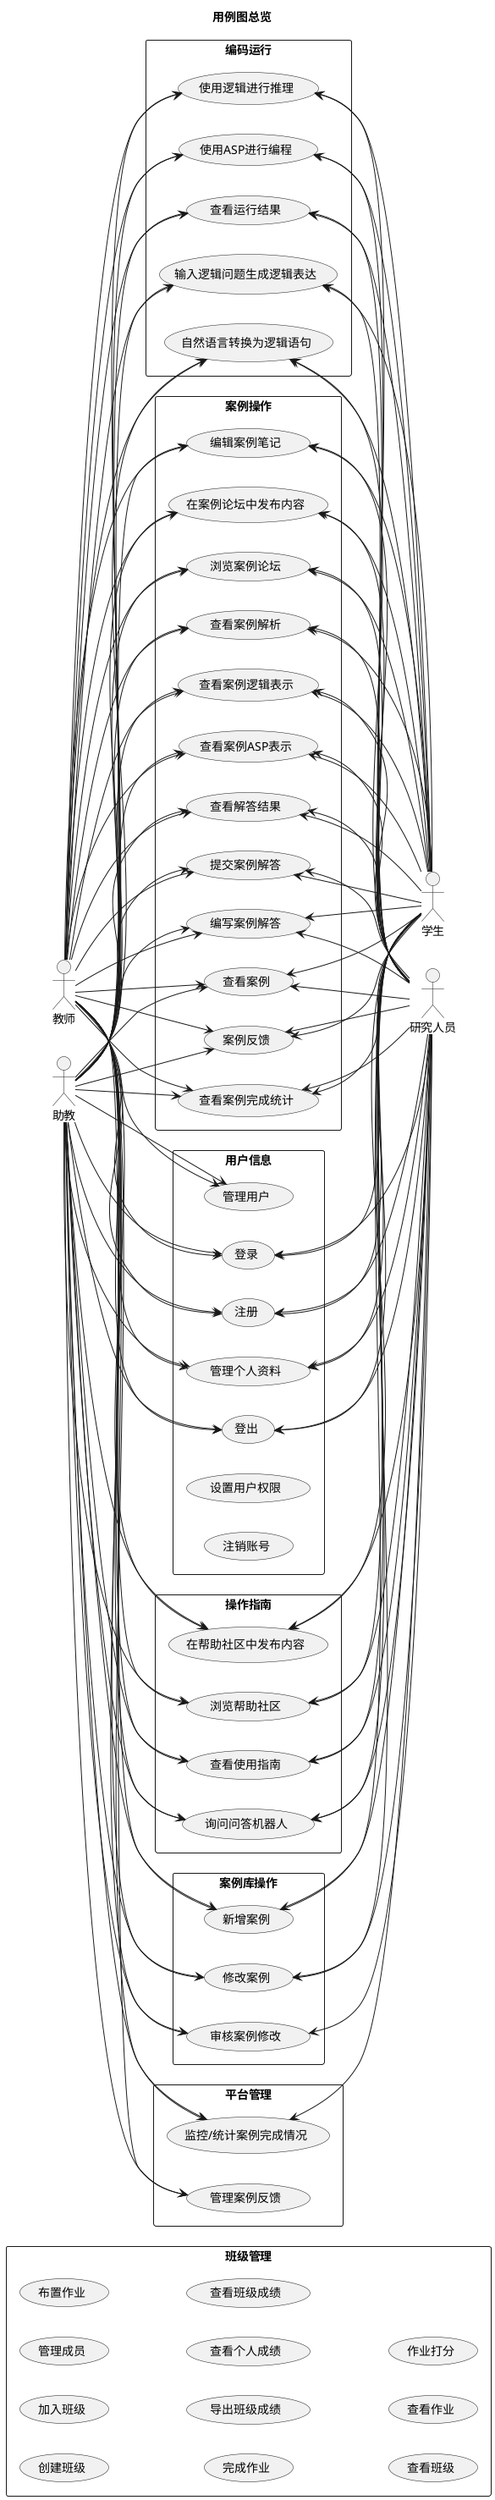 @startuml 用例图设计
title "用例图总览"

' skinparam linetype polyline

left to right direction

actor "教师" as teacher
actor "学生" as student
actor "助教" as assistant
actor "研究人员" as expert

rectangle "用户信息" {
    usecase (注册) as signUp
    usecase (登录) as signIn
    usecase (登出) as signOut
    usecase (管理个人资料) as manageInfo
    usecase (管理用户) as manageAccount

    usecase (设置用户权限) as setRight
    usecase (注销账号) as closeAccount
}

rectangle "操作指南" {
    usecase (查看使用指南) as viewGuide
    usecase (浏览帮助社区) as viewHelpCommunity
    usecase (在帮助社区中发布内容) as communicateHelpCommunity
    usecase (询问问答机器人) as askRobot    
}

rectangle "编码运行" {
    usecase (使用ASP进行编程) as viaAsp

    usecase (使用逻辑进行推理) as viaLogic

    usecase (自然语言转换为逻辑语句) as viaNl

    usecase (输入逻辑问题生成逻辑表达) as questionAutoTransfer

    usecase (查看运行结果) as checkResult
}

rectangle "案例操作" {
    usecase (查看案例) as viewCase
    usecase (编写案例解答) as solveCase
    usecase (提交案例解答) as submitCaseSolution
    usecase (查看解答结果) as checkCaseResult
    usecase (查看案例ASP表示) as caseAsp
    usecase (查看案例逻辑表示) as caseLogic

    usecase (查看案例解析) as viewCaseAnalysis
    usecase (浏览案例论坛) as viewCaseCommunity
    usecase (在案例论坛中发布内容) as communicateCaseCommunity
    usecase (编辑案例笔记) as writeCaseNotes
    usecase (查看案例完成统计) as checkCaseStatistics
    usecase (案例反馈) as caseFeedback
}

rectangle "班级管理" {
    usecase (创建班级) as createClass
    usecase (加入班级) as joinClass
    usecase (管理成员) as manageMember
    usecase (布置作业) as publishHomework
    usecase (完成作业) as finishHomework
    usecase (导出班级成绩) as exportScore
    usecase (查看个人成绩) as viewMyScore
    usecase (查看班级成绩) as viewSccores
    usecase (查看班级) as viewClass
    usecase (查看作业) as viewHomework
    usecase (作业打分) as setScore
}

rectangle "案例库操作" {
    usecase (新增案例) as addCase
    usecase (修改案例) as editCase
    usecase (审核案例修改) as checkCaseEdit
}

rectangle "平台管理" {
    usecase (管理案例反馈) as manageFeedback
    usecase (监控/统计案例完成情况) as monitorCases
}

usecase (注册) as signUp
usecase (登录) as signIn
usecase (登出) as signOut
usecase (管理个人资料) as manageInfo
usecase (管理用户) as manageAccount


usecase (查看使用指南) as viewGuide
usecase (浏览帮助社区) as viewHelpCommunity
usecase (在帮助社区中发布内容) as communicateHelpCommunity
usecase (询问问答机器人) as askRobot   

usecase (使用ASP进行编程) as viaAsp

usecase (使用逻辑进行推理) as viaLogic

usecase (自然语言转换为逻辑语句) as viaNl

usecase (输入逻辑问题生成逻辑表达) as questionAutoTransfer

usecase (查看运行结果) as checkResult

usecase (查看案例) as viewCase
usecase (编写案例解答) as solveCase
usecase (提交案例解答) as submitCaseSolution
usecase (查看解答结果) as checkCaseResult
usecase (查看案例ASP表示) as caseAsp
usecase (查看案例逻辑表示) as caseLogic

usecase (创建班级) as createClass
usecase (加入班级) as joinClass
usecase (管理成员) as manageMember
usecase (布置作业) as publishHomework
usecase (完成作业) as finishHomework
usecase (导出班级成绩) as exportScore
usecase (查看个人成绩) as viewMyScore
usecase (查看班级成绩) as viewSccores
usecase (查看班级) as viewClass
usecase (查看作业) as viewHomework
usecase (作业打分) as setScore

usecase (查看案例解析) as viewCaseAnalysis
usecase (浏览案例论坛) as viewCaseCommunity
usecase (在案例论坛中发布内容) as communicateCaseCommunity
usecase (编辑案例笔记) as writeCaseNotes
usecase (查看案例完成统计) as checkCaseStatistics
usecase (案例反馈) as caseFeedback

usecase (新增案例) as addCase
usecase (修改案例) as editCase
usecase (审核案例修改) as checkCaseEdit

usecase (管理案例反馈) as manageFeedback
usecase (监控/统计案例完成情况) as monitorCases

' 用户信息
teacher --> signUp
teacher --> signIn
teacher --> signOut
teacher --> manageInfo
teacher --> manageAccount

student -up-> signUp
student -up-> signIn
student -up-> signOut
student -up-> manageInfo


assistant --> signUp
assistant --> signIn
assistant --> signOut
assistant --> manageInfo
assistant --> manageAccount

expert -up-> signUp
expert -up-> signIn
expert -up-> signOut
expert -up-> manageInfo


' 操作指南
teacher --> viewGuide
teacher --> viewHelpCommunity
teacher --> communicateHelpCommunity
teacher --> askRobot

student -up-> viewGuide
student -up-> viewHelpCommunity
student -up-> communicateHelpCommunity
student -up-> askRobot

assistant --> viewGuide
assistant --> viewHelpCommunity
assistant --> communicateHelpCommunity
assistant --> askRobot

expert -up-> viewGuide
expert -up-> viewHelpCommunity
expert -up-> communicateHelpCommunity
expert -up-> askRobot

' 编码运行
teacher --> viaAsp
teacher --> viaLogic
teacher --> viaNl
teacher --> questionAutoTransfer
teacher --> checkResult


student -up-> viaAsp
student -up-> viaLogic
student -up-> viaNl
student -up-> questionAutoTransfer
student -up-> checkResult


assistant --> viaAsp
assistant --> viaLogic
assistant --> viaNl
assistant --> questionAutoTransfer
assistant --> checkResult


expert -up-> viaAsp
expert -up-> viaLogic
expert -up-> viaNl
expert -up-> questionAutoTransfer
expert -up-> checkResult




' 案例操作
teacher --> viewCase
teacher --> solveCase
teacher --> submitCaseSolution
teacher --> checkCaseResult
teacher --> caseAsp
teacher --> caseLogic

teacher --> viewCaseAnalysis
teacher --> viewCaseCommunity
teacher --> communicateCaseCommunity
teacher --> writeCaseNotes
teacher --> checkCaseStatistics
teacher --> caseFeedback

student -up-> viewCase
student -up-> solveCase
student -up-> submitCaseSolution
student -up-> checkCaseResult
student -up-> caseAsp
student -up-> caseLogic

student -up-> viewCaseAnalysis
student -up-> viewCaseCommunity
student -up-> communicateCaseCommunity
student -up-> writeCaseNotes
student -up-> checkCaseStatistics
student -up-> caseFeedback

assistant --> viewCase
assistant --> solveCase
assistant --> submitCaseSolution
assistant --> checkCaseResult
assistant --> caseAsp
assistant --> caseLogic

assistant --> viewCaseAnalysis
assistant --> viewCaseCommunity
assistant --> communicateCaseCommunity
assistant --> writeCaseNotes
assistant --> checkCaseStatistics
assistant --> caseFeedback

expert -up-> viewCase
expert -up-> solveCase
expert -up-> submitCaseSolution
expert -up-> checkCaseResult
expert -up-> caseAsp
expert -up-> caseLogic

expert -up-> viewCaseAnalysis
expert -up-> viewCaseCommunity
expert -up-> communicateCaseCommunity
expert -up-> writeCaseNotes
expert -up-> checkCaseStatistics
expert -up-> caseFeedback

' 案例库操作
teacher --> addCase
teacher --> editCase
teacher --> checkCaseEdit

student -up-> addCase
student -up-> editCase

assistant --> addCase
assistant --> editCase
assistant --> checkCaseEdit

expert -up-> addCase
expert -up-> editCase
expert -up-> checkCaseEdit


' 平台管理
teacher --> manageFeedback
teacher --> monitorCases

assistant --> manageFeedback
assistant --> monitorCases

expert -up-> monitorCases
@enduml

@startuml 用例图设计(删减)
title "用例图总览"

' skinparam linetype polyline

left to right direction

actor "教师" as teacher
actor "学生" as student
actor "助教" as assistant
actor "研究人员" as expert

rectangle "用户信息" {
    usecase (注册) as signUp
    usecase (登录) as signIn
    usecase (登出) as signOut
    usecase (管理个人资料) as manageInfo
    usecase (管理用户) as manageAccount

    usecase (设置用户权限) as setRight
    usecase (注销账号) as closeAccount
}

rectangle "操作指南" {
    usecase (查看使用指南) as viewGuide
    usecase (浏览帮助社区) as viewHelpCommunity
    usecase (在帮助社区中发布内容) as communicateHelpCommunity
     
}

rectangle "编码运行" {
    usecase (使用ASP进行编程) as viaAsp

    usecase (使用逻辑进行推理) as viaLogic

    ' usecase (自然语言转换为逻辑语句) as viaNl

    ' usecase (输入逻辑问题生成逻辑表达) as questionAutoTransfer

    usecase (查看运行结果) as checkResult
}

rectangle "案例操作" {
    usecase (查看案例) as viewCase
    usecase (编写案例解答) as solveCase
    usecase (提交案例解答) as submitCaseSolution
    usecase (查看解答结果) as checkCaseResult
    usecase (查看案例ASP表示) as caseAsp
    usecase (查看案例逻辑表示) as caseLogic

    usecase (浏览案例论坛) as viewCaseCommunity
    usecase (在案例论坛中发布内容) as communicateCaseCommunity
    usecase (编辑案例笔记) as writeCaseNotes
    usecase (查看案例完成统计) as checkCaseStatistics
    usecase (案例反馈) as caseFeedback
}

rectangle "班级管理" {
    usecase (创建班级) as createClass
    usecase (加入班级) as joinClass
    usecase (管理成员) as manageMember
    usecase (布置作业) as publishHomework
    usecase (完成作业) as finishHomework
    usecase (导出班级成绩) as exportScore
    usecase (查看个人成绩) as viewMyScore
    usecase (查看班级成绩) as viewSccores
    usecase (查看班级) as viewClass
    usecase (查看作业) as viewHomework
    usecase (作业打分) as setScore
}


rectangle "案例库操作" {
    usecase (新增案例) as addCase
    usecase (修改案例) as editCase
    usecase (审核案例修改) as checkCaseEdit
}

rectangle "平台管理" {
    usecase (管理案例反馈) as manageFeedback
    usecase (监控/统计案例完成情况) as monitorCases
}

usecase (注册) as signUp
usecase (登录) as signIn
usecase (登出) as signOut
usecase (管理个人资料) as manageInfo
usecase (管理用户) as manageAccount


usecase (查看使用指南) as viewGuide
usecase (浏览帮助社区) as viewHelpCommunity
usecase (在帮助社区中发布内容) as communicateHelpCommunity
usecase (询问问答机器人) as askRobot   

usecase (使用ASP进行编程) as viaAsp

usecase (使用逻辑进行推理) as viaLogic

usecase (自然语言转换为逻辑语句) as viaNl

usecase (输入逻辑问题生成逻辑表达) as questionAutoTransfer

usecase (查看运行结果) as checkResult

usecase (查看案例) as viewCase
usecase (编写案例解答) as solveCase
usecase (提交案例解答) as submitCaseSolution
usecase (查看解答结果) as checkCaseResult
usecase (查看案例ASP表示) as caseAsp
usecase (查看案例逻辑表示) as caseLogic

usecase (查看案例解析) as viewCaseAnalysis
usecase (浏览案例论坛) as viewCaseCommunity
usecase (在案例论坛中发布内容) as communicateCaseCommunity
usecase (编辑案例笔记) as writeCaseNotes
usecase (查看案例完成统计) as checkCaseStatistics
usecase (案例反馈) as caseFeedback

usecase (新增案例) as addCase
usecase (修改案例) as editCase
usecase (审核案例修改) as checkCaseEdit

usecase (管理案例反馈) as manageFeedback
usecase (监控/统计案例完成情况) as monitorCases

' 用户信息
teacher --> signUp
teacher --> signIn
teacher --> signOut
teacher --> manageInfo
teacher --> manageAccount

student -up-> signUp
student -up-> signIn
student -up-> signOut
student -up-> manageInfo


assistant --> signUp
assistant --> signIn
assistant --> signOut
assistant --> manageInfo
assistant --> manageAccount

expert -up-> signUp
expert -up-> signIn
expert -up-> signOut
expert -up-> manageInfo


' 操作指南
teacher --> viewGuide
teacher --> viewHelpCommunity
teacher --> communicateHelpCommunity
teacher --> askRobot

student -up-> viewGuide
student -up-> viewHelpCommunity
student -up-> communicateHelpCommunity
student -up-> askRobot

assistant --> viewGuide
assistant --> viewHelpCommunity
assistant --> communicateHelpCommunity
assistant --> askRobot

expert -up-> viewGuide
expert -up-> viewHelpCommunity
expert -up-> communicateHelpCommunity
expert -up-> askRobot

' 编码运行
teacher --> viaAsp
teacher --> viaLogic
teacher --> viaNl
teacher --> questionAutoTransfer
teacher --> checkResult


student -up-> viaAsp
student -up-> viaLogic
student -up-> viaNl
student -up-> questionAutoTransfer
student -up-> checkResult


assistant --> viaAsp
assistant --> viaLogic
assistant --> viaNl
assistant --> questionAutoTransfer
assistant --> checkResult


expert -up-> viaAsp
expert -up-> viaLogic
expert -up-> viaNl
expert -up-> questionAutoTransfer
expert -up-> checkResult




' 案例操作
teacher --> viewCase
teacher --> solveCase
teacher --> submitCaseSolution
teacher --> checkCaseResult
teacher --> caseAsp
teacher --> caseLogic

teacher --> viewCaseAnalysis
teacher --> viewCaseCommunity
teacher --> communicateCaseCommunity
teacher --> writeCaseNotes
teacher --> checkCaseStatistics
teacher --> caseFeedback

student -up-> viewCase
student -up-> solveCase
student -up-> submitCaseSolution
student -up-> checkCaseResult
student -up-> caseAsp
student -up-> caseLogic

student -up-> viewCaseAnalysis
student -up-> viewCaseCommunity
student -up-> communicateCaseCommunity
student -up-> writeCaseNotes
student -up-> checkCaseStatistics
student -up-> caseFeedback

assistant --> viewCase
assistant --> solveCase
assistant --> submitCaseSolution
assistant --> checkCaseResult
assistant --> caseAsp
assistant --> caseLogic

assistant --> viewCaseAnalysis
assistant --> viewCaseCommunity
assistant --> communicateCaseCommunity
assistant --> writeCaseNotes
assistant --> checkCaseStatistics
assistant --> caseFeedback

expert -up-> viewCase
expert -up-> solveCase
expert -up-> submitCaseSolution
expert -up-> checkCaseResult
expert -up-> caseAsp
expert -up-> caseLogic

expert -up-> viewCaseAnalysis
expert -up-> viewCaseCommunity
expert -up-> communicateCaseCommunity
expert -up-> writeCaseNotes
expert -up-> checkCaseStatistics
expert -up-> caseFeedback

' 案例库操作
teacher --> addCase
teacher --> editCase
teacher --> checkCaseEdit

student -up-> addCase
student -up-> editCase

assistant --> addCase
assistant --> editCase
assistant --> checkCaseEdit

expert -up-> addCase
expert -up-> editCase
expert -up-> checkCaseEdit


' 平台管理
teacher --> manageFeedback
teacher --> monitorCases

assistant --> manageFeedback
assistant --> monitorCases

expert -up-> monitorCases
@enduml

@startuml 角色概览
title "角色概览"

left to right direction

actor "教师" as teacher
actor "学生" as student
actor "助教" as assistant
actor "研究人员" as expert
@enduml

@startuml 用例概览
title "用例总览"

rectangle "用户信息" {
    usecase (注册) as signUp
    usecase (登录) as signIn
    usecase (登出) as signOut
    usecase (管理个人资料) as manageInfo
    usecase (管理用户) as manageAccount
}

rectangle "操作指南" {
    usecase (查看使用指南) as viewGuide
    usecase (浏览帮助社区) as viewHelpCommunity
    usecase (在帮助社区中发布内容) as communicateHelpCommunity
    usecase (询问问答机器人) as askRobot    
}

rectangle "编码运行" {
    usecase (使用ASP进行编程) as viaAsp

    usecase (使用逻辑进行推理) as viaLogic

    usecase (自然语言转换为逻辑语句) as viaNl

    usecase (输入逻辑问题生成逻辑表达) as questionAutoTransfer

    usecase (查看运行结果) as checkResult
}

rectangle "案例操作" {
    usecase (查看案例) as viewCase
    usecase (编写案例解答) as solveCase
    usecase (提交案例解答) as submitCaseSolution
    usecase (查看解答结果) as checkCaseResult
    usecase (查看案例ASP表示) as caseAsp
    usecase (查看案例逻辑表示) as caseLogic

    usecase (查看案例解析) as viewCaseAnalysis
    usecase (浏览案例论坛) as viewCaseCommunity
    usecase (在案例论坛中发布内容) as communicateCaseCommunity
    usecase (编辑案例笔记) as writeCaseNotes
    usecase (查看案例完成统计) as checkCaseStatistics
    usecase (案例反馈) as caseFeedback
}

rectangle "班级管理" {
    usecase (创建班级) as createClass
    usecase (加入班级) as joinClass
    usecase (管理成员) as manageMember
    usecase (布置作业) as publishHomework
    usecase (完成作业) as finishHomework
    usecase (导出班级成绩) as exportScore
    usecase (查看个人成绩) as viewMyScore
    usecase (查看班级成绩) as viewSccores
    usecase (查看班级) as viewClass
    usecase (查看作业) as viewHomework
    usecase (作业打分) as setScore
}

rectangle "案例库操作" {
    usecase (新增案例) as addCase
    usecase (修改案例) as editCase
    usecase (审核案例修改) as checkCaseEdit
}

rectangle "平台管理" {
    usecase (管理案例反馈) as manageFeedback
    usecase (监控/统计案例完成情况) as monitorCases
}

@enduml

@startuml 用户信息操作用例图
title "用户信息操作用例图"

left to right direction


actor "教师/助教" as teacherAndStudent
actor "学生/研究人员" as assistantAndExpert

rectangle "用户信息" {
    usecase (注册) as signUp
    usecase (登录) as signIn
    usecase (登出) as signOut
    usecase (管理个人资料) as manageInfo
    usecase (管理用户) as manageAccount

    usecase (设置用户权限) as setRight
    usecase (注销账号) as closeAccount
}

teacherAndStudent --> signUp
teacherAndStudent --> signIn
teacherAndStudent --> signOut
teacherAndStudent --> manageInfo
teacherAndStudent --> manageAccount



assistantAndExpert -up-> signUp
assistantAndExpert -up-> signIn
assistantAndExpert -up-> signOut
assistantAndExpert -up-> manageInfo

manageAccount <|-- setRight
manageAccount <|-- closeAccount
@enduml

@startuml 操作指南用例图
title "操作指南用例图"

left to right direction

actor "教师/学生\n助教/研究人员" as person

rectangle "操作指南" {
    usecase (查看使用指南) as viewGuide
    usecase (浏览帮助社区) as viewHelpCommunity
    usecase (在帮助社区中发布内容) as communicateHelpCommunity
     
}

person --> viewGuide
person --> viewHelpCommunity
person --> communicateHelpCommunity


@enduml

@startuml 编码运行操作用例图
title "编码运行操作用例图"

left to right direction

actor "教师/学生\n助教/研究人员" as person

rectangle "编码运行" {
    usecase (使用ASP进行编程) as viaAsp

    usecase (使用逻辑进行推理) as viaLogic

    ' usecase (自然语言转换为逻辑语句) as viaNl

    ' usecase (输入逻辑问题生成逻辑表达) as questionAutoTransfer

    usecase (查看运行结果) as checkResult
}

person --> viaAsp
person --> viaLogic
' person --> viaNl
' person --> questionAutoTransfer
person --> checkResult

@enduml

@startuml 案例操作用例图
title "案例操作用例图"

left to right direction

actor "教师/学生\n助教/研究人员" as person

rectangle "案例操作(核心需求)" {
    usecase (查看案例) as viewCase
    usecase (编写案例解答) as solveCase
    usecase (提交案例解答) as submitCaseSolution
    usecase (查看解答结果) as checkCaseResult
    usecase (查看案例ASP表示) as caseAsp
    usecase (查看案例逻辑表示) as caseLogic

}

rectangle "案例操作(辅助需求)" {
    ' usecase (查看案例解析) as viewCaseAnalysis
    usecase (浏览案例论坛) as viewCaseCommunity
    usecase (在案例论坛中发布内容) as communicateCaseCommunity
    usecase (编辑案例笔记) as writeCaseNotes
    usecase (查看案例完成统计) as checkCaseStatistics
    usecase (案例反馈) as caseFeedback
}

person --> viewCase
person --> solveCase
person --> submitCaseSolution
person --> checkCaseResult
person --> caseAsp
person --> caseLogic

' person -up-> viewCaseAnalysis
person -up-> viewCaseCommunity
person -up-> communicateCaseCommunity
person -up-> writeCaseNotes
person -up-> checkCaseStatistics
person -up-> caseFeedback

@enduml

@startuml 案例库操作用例图
title "案例库操作用例图"

left to right direction


actor "教师/助教/研究人员" as teacherAndAssistantAndExpert
actor "学生" as student

rectangle "案例库操作" {
    usecase (新增案例) as addCase
    usecase (修改案例) as editCase
    usecase (审核案例修改) as checkCaseEdit
}

teacherAndAssistantAndExpert --> addCase
teacherAndAssistantAndExpert --> editCase
teacherAndAssistantAndExpert --> checkCaseEdit

student --> addCase
student --> editCase


@enduml

@startuml 平台管理操作用例图
title "平台管理操作用例图"

left to right direction


actor "教师/助教" as teacherAndAssistant
actor "研究人员" as expert

rectangle "平台管理" {
    usecase (管理案例反馈) as manageFeedback
    usecase (监控/统计案例完成情况) as monitorCases
}

teacherAndAssistant --> manageFeedback
teacherAndAssistant --> monitorCases

expert --> monitorCases
@enduml

@startuml 班级管理用例图
title "班级管理用例图"

left to right direction

actor "教师" as teacher
actor "教师/助教" as teacherAndAssistant
actor "学生" as student


rectangle "班级管理" {
    usecase (创建班级) as createClass
    usecase (加入班级) as joinClass
    usecase (管理成员) as manageMember
    usecase (布置作业) as publishHomework
    usecase (完成作业) as finishHomework
    usecase (导出班级成绩) as exportScore
    usecase (查看个人成绩) as viewMyScore
    usecase (查看班级成绩) as viewSccores
    usecase (查看班级) as viewClass
    usecase (查看作业) as viewHomework
    usecase (作业打分) as setScore
}

teacher --> createClass
teacher --> manageMember


teacherAndAssistant -up-> publishHomework
teacherAndAssistant -up-> exportScore
teacherAndAssistant -up-> viewSccores
teacherAndAssistant -up-> viewClass
teacherAndAssistant -up-> viewHomework
teacherAndAssistant -up-> setScore

student --> joinClass
student --> finishHomework
student --> viewMyScore
student --> viewClass
student --> viewHomework

' viewSccores  ..> viewClass : include
' viewHomework ..> viewClass : include
@enduml
